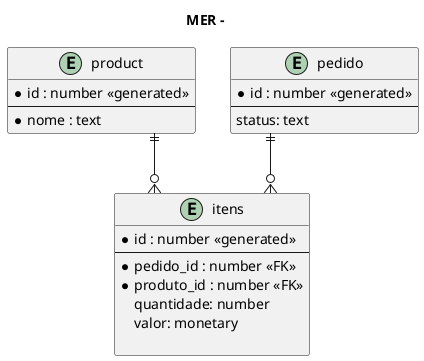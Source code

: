 @startuml diagram

title MER - 

skinparam linetype ortho

entity "product" as product {
  *id : number <<generated>>
  --
  *nome : text
}

entity "pedido" as pedido {
  *id : number <<generated>>
  --
  status: text
}

entity "itens" as itens {
  *id : number <<generated>>
  --
  *pedido_id : number <<FK>>
  *produto_id : number <<FK>>
  quantidade: number
  valor: monetary
 
}

product ||--o{ itens
pedido ||--o{ itens

@enduml